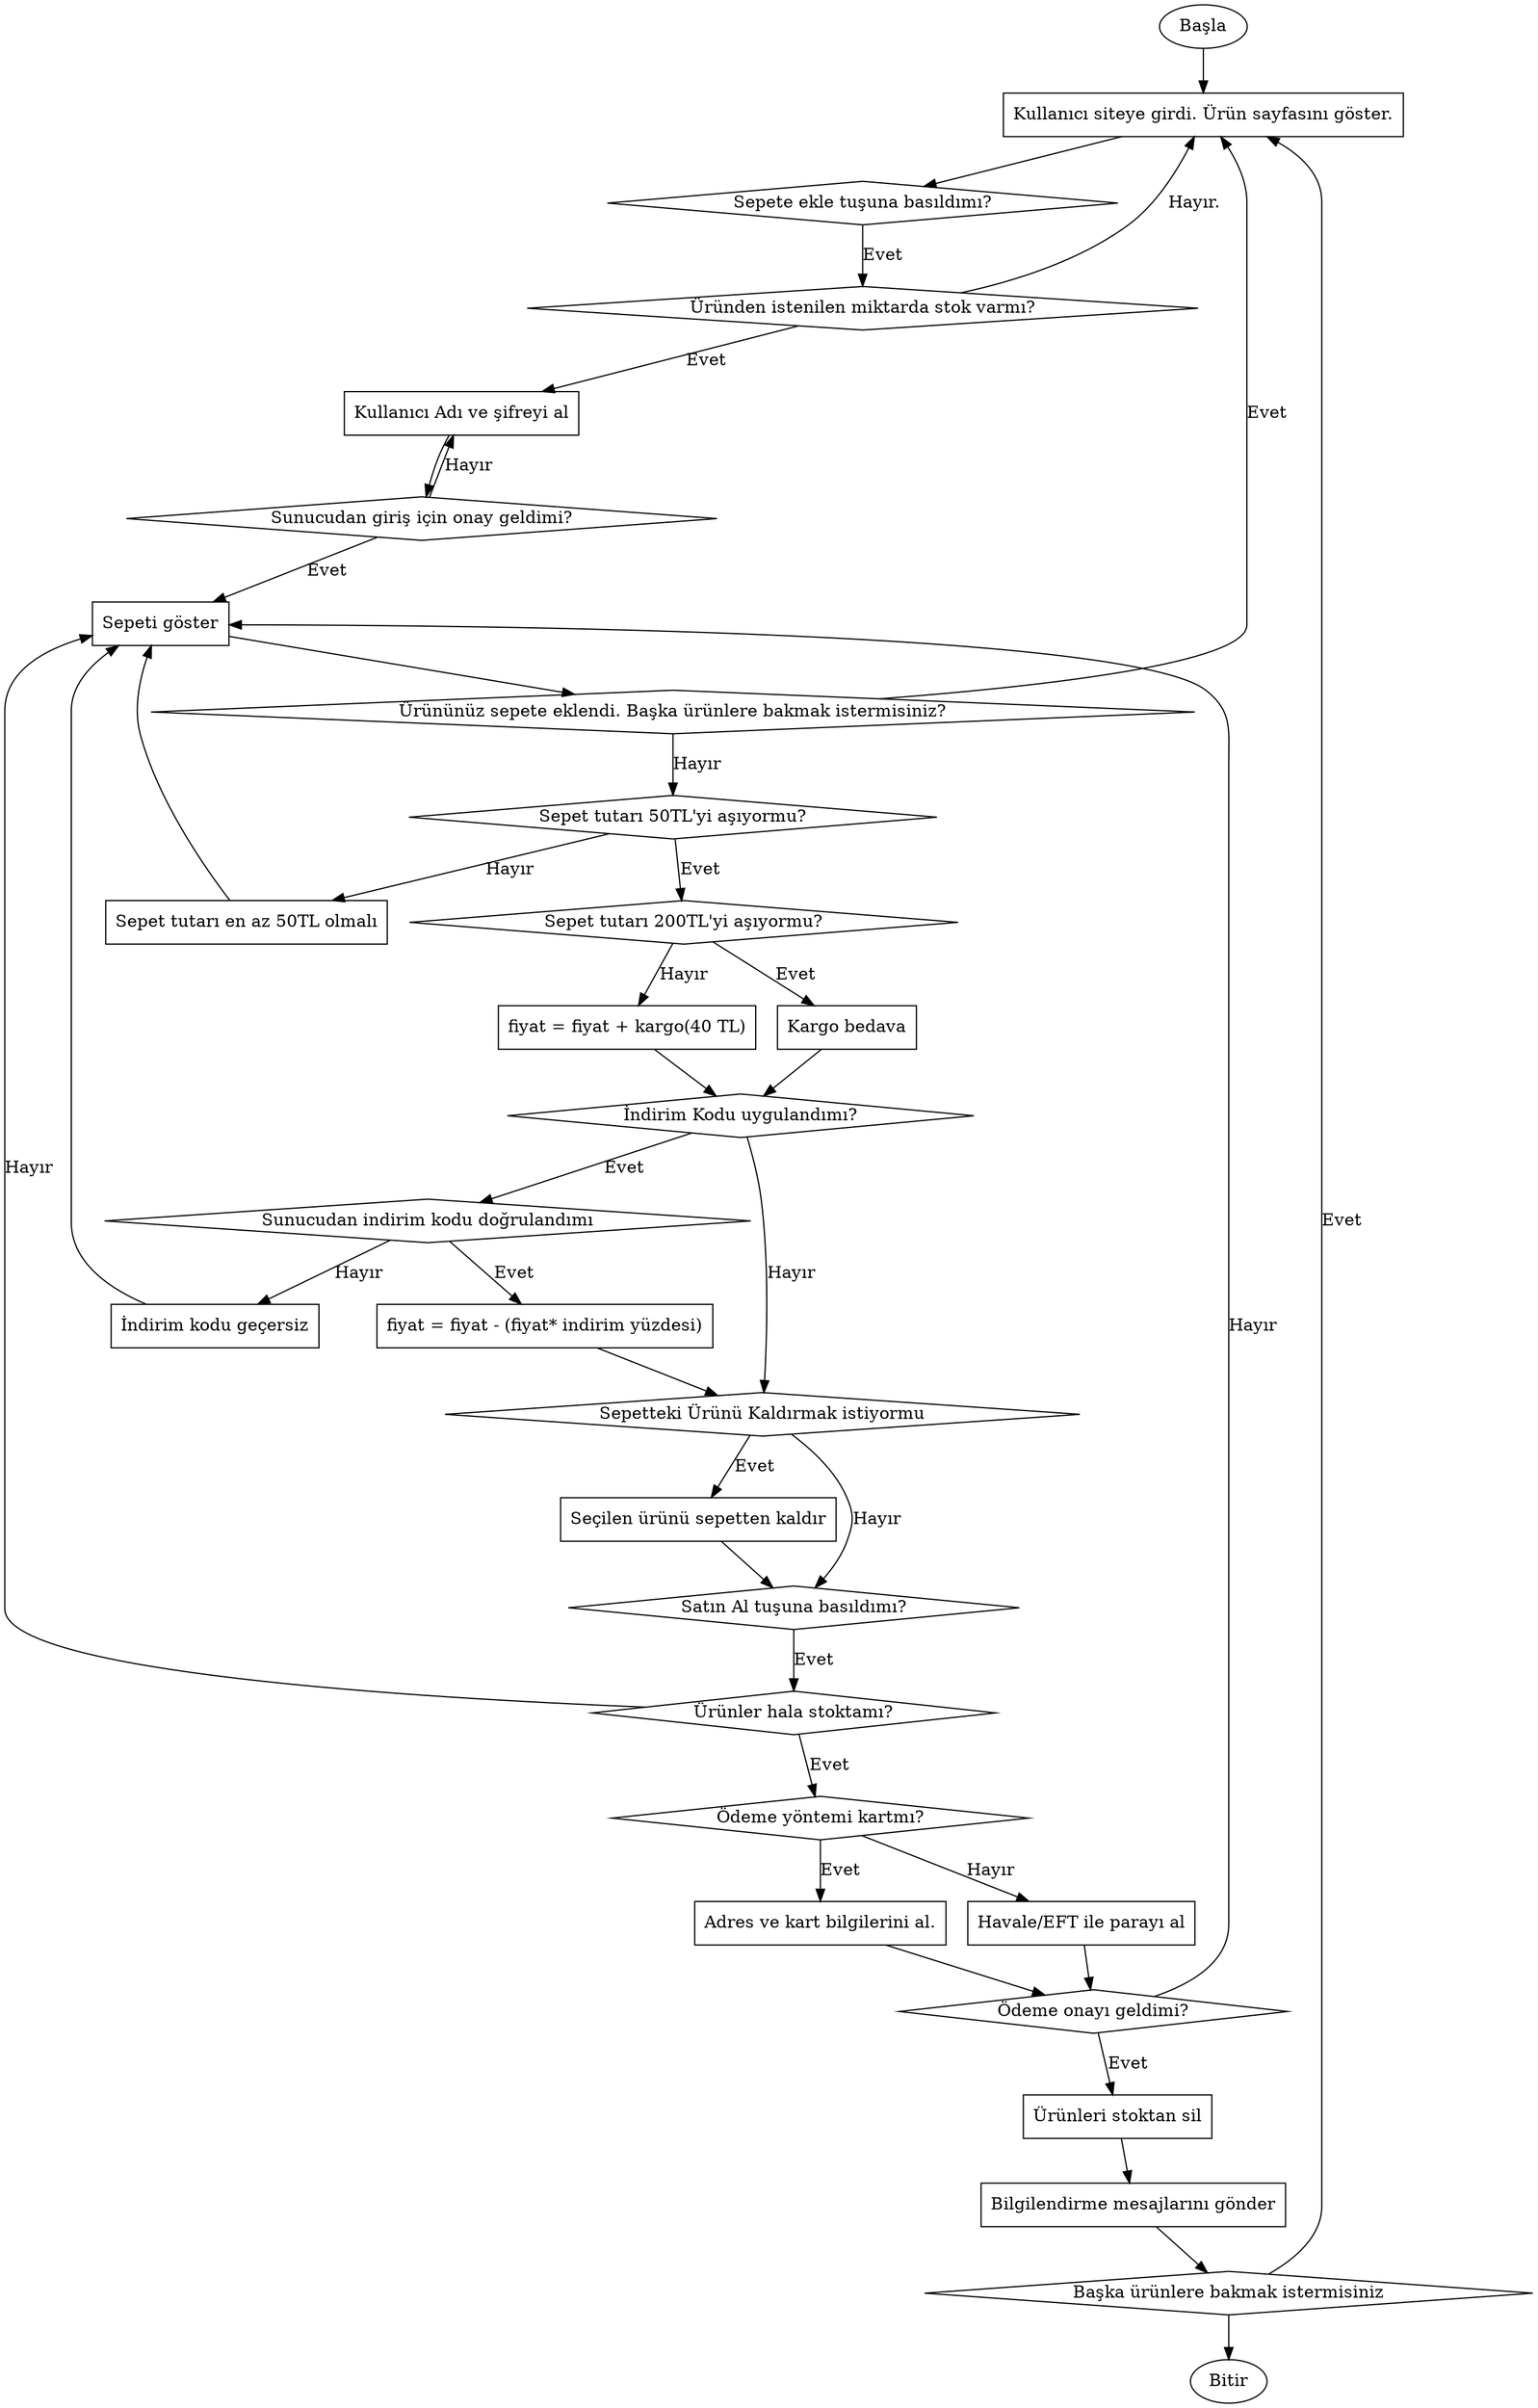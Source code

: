 digraph G{
    start [shape=oval, label="Başla"]
    kullanici_siteye_girdi [shape=rectangle label="Kullanıcı siteye girdi. Ürün sayfasını göster."]
    sepete_ekle_tusuna_basildimi [shape=diamond label="Sepete ekle tuşuna basıldımı?"]
    stok_kontrol [shape=diamond label="Üründen istenilen miktarda stok varmı?"]
    giris_yap [shape=rectangle label="Kullanıcı Adı ve şifreyi al"]
    girisi_onayla [shape=diamond label="Sunucudan giriş için onay geldimi?"]
    sepeti_goster [shape=rectangle label="Sepeti göster"]
    baska_islem_sepet [shape=diamond label="Ürününüz sepete eklendi. Başka ürünlere bakmak istermisiniz?"]
    fiyat_test_50 [shape=diamond label="Sepet tutarı 50TL'yi aşıyormu?"]
    fiyat_test_50_fail [shape=rectangle label="Sepet tutarı en az 50TL olmalı"]
    kargo_ucreti_200 [shape=diamond label="Sepet tutarı 200TL'yi aşıyormu?"]
    kargo_ucreti_bedava [shape=rectangle label="Kargo bedava"]
    kargo_ucreti_40 [shape=rectangle label="fiyat = fiyat + kargo(40 TL)"]
    indirim_kodu [shape=diamond label="İndirim Kodu uygulandımı?"]
    indirim_kodu_dogrulama [shape=diamond label="Sunucudan indirim kodu doğrulandımı"]
    indirim_kodu_uygula [shape=rectangle label="fiyat = fiyat - (fiyat* indirim yüzdesi)"]
    indirim_kodu_yanlis [shape=rectangle label="İndirim kodu geçersiz"]
    satin_al_tusuna_basildimi[shape=diamond label="Satın Al tuşuna basıldımı?"]
    sepetteki_urunu_kaldirmak_istiyormu [shape=diamond label="Sepetteki Ürünü Kaldırmak istiyormu"]
    sepetteki_urunu_kaldir [shape=rectangle label="Seçilen ürünü sepetten kaldır"]
    kart_ve_adres_bilgilerini_al [shape=rectangle label="Adres ve kart bilgilerini al."]
    odeme_yontemi_sec [shape=diamond label="Ödeme yöntemi kartmı?"]
    stok_kontrol_2 [shape=diamond label="Ürünler hala stoktamı?"]
    bilgileri_odeme_firmasina_gonder [shape=diamond label="Ödeme onayı geldimi?"]
    bilgilendirme_mesaji_gonder [shape=rectangle label="Bilgilendirme mesajlarını gönder"]
    urunleri_stoktan_kaldir [shape=rectangle label="Ürünleri stoktan sil"]
    baska_urunlere_bakmak_istermisiniz [shape=diamond label="Başka ürünlere bakmak istermisiniz"]
    havale_islemi_yap [shape=rectangle label="Havale/EFT ile parayı al"]
    
    
    start -> kullanici_siteye_girdi
    kullanici_siteye_girdi -> sepete_ekle_tusuna_basildimi
    sepete_ekle_tusuna_basildimi -> stok_kontrol [label="Evet"]
    stok_kontrol -> giris_yap [label="Evet"]
    stok_kontrol -> kullanici_siteye_girdi [label="Hayır."]
    giris_yap -> girisi_onayla
    girisi_onayla -> sepeti_goster [label="Evet"]
    girisi_onayla -> giris_yap [label="Hayır"]
    baska_islem_sepet -> kullanici_siteye_girdi [label="Evet"]
    sepeti_goster -> baska_islem_sepet
    baska_islem_sepet -> fiyat_test_50 [label="Hayır"]
    fiyat_test_50 -> fiyat_test_50_fail [label="Hayır"]
    fiyat_test_50_fail -> sepeti_goster
    fiyat_test_50 -> kargo_ucreti_200 [label="Evet"]
    kargo_ucreti_200 -> kargo_ucreti_bedava [label="Evet"]
    kargo_ucreti_200 -> kargo_ucreti_40 [label="Hayır"]
    kargo_ucreti_40 -> indirim_kodu
    kargo_ucreti_bedava -> indirim_kodu
    indirim_kodu -> indirim_kodu_dogrulama [label="Evet"]
    indirim_kodu_dogrulama -> indirim_kodu_uygula [label="Evet"]
    indirim_kodu_dogrulama -> indirim_kodu_yanlis [label="Hayır"]
    indirim_kodu_yanlis -> sepeti_goster
    indirim_kodu_uygula -> sepetteki_urunu_kaldirmak_istiyormu
    sepetteki_urunu_kaldirmak_istiyormu -> sepetteki_urunu_kaldir [label="Evet"]
    sepetteki_urunu_kaldirmak_istiyormu -> satin_al_tusuna_basildimi [label="Hayır"]
    sepetteki_urunu_kaldir -> satin_al_tusuna_basildimi
    indirim_kodu -> sepetteki_urunu_kaldirmak_istiyormu [label="Hayır"]
    satin_al_tusuna_basildimi -> stok_kontrol_2 [label="Evet"]
    stok_kontrol_2 -> sepeti_goster [label="Hayır"]
    stok_kontrol_2 -> odeme_yontemi_sec [label="Evet"]
    odeme_yontemi_sec -> kart_ve_adres_bilgilerini_al [label="Evet"]
    kart_ve_adres_bilgilerini_al -> bilgileri_odeme_firmasina_gonder
    bilgileri_odeme_firmasina_gonder -> sepeti_goster [label="Hayır"]
    bilgileri_odeme_firmasina_gonder -> urunleri_stoktan_kaldir [label="Evet"]
    urunleri_stoktan_kaldir -> bilgilendirme_mesaji_gonder -> baska_urunlere_bakmak_istermisiniz
    baska_urunlere_bakmak_istermisiniz -> kullanici_siteye_girdi [label="Evet"]
    baska_urunlere_bakmak_istermisiniz -> Bitir
    odeme_yontemi_sec -> havale_islemi_yap [label="Hayır"]
    havale_islemi_yap -> bilgileri_odeme_firmasina_gonder
}
